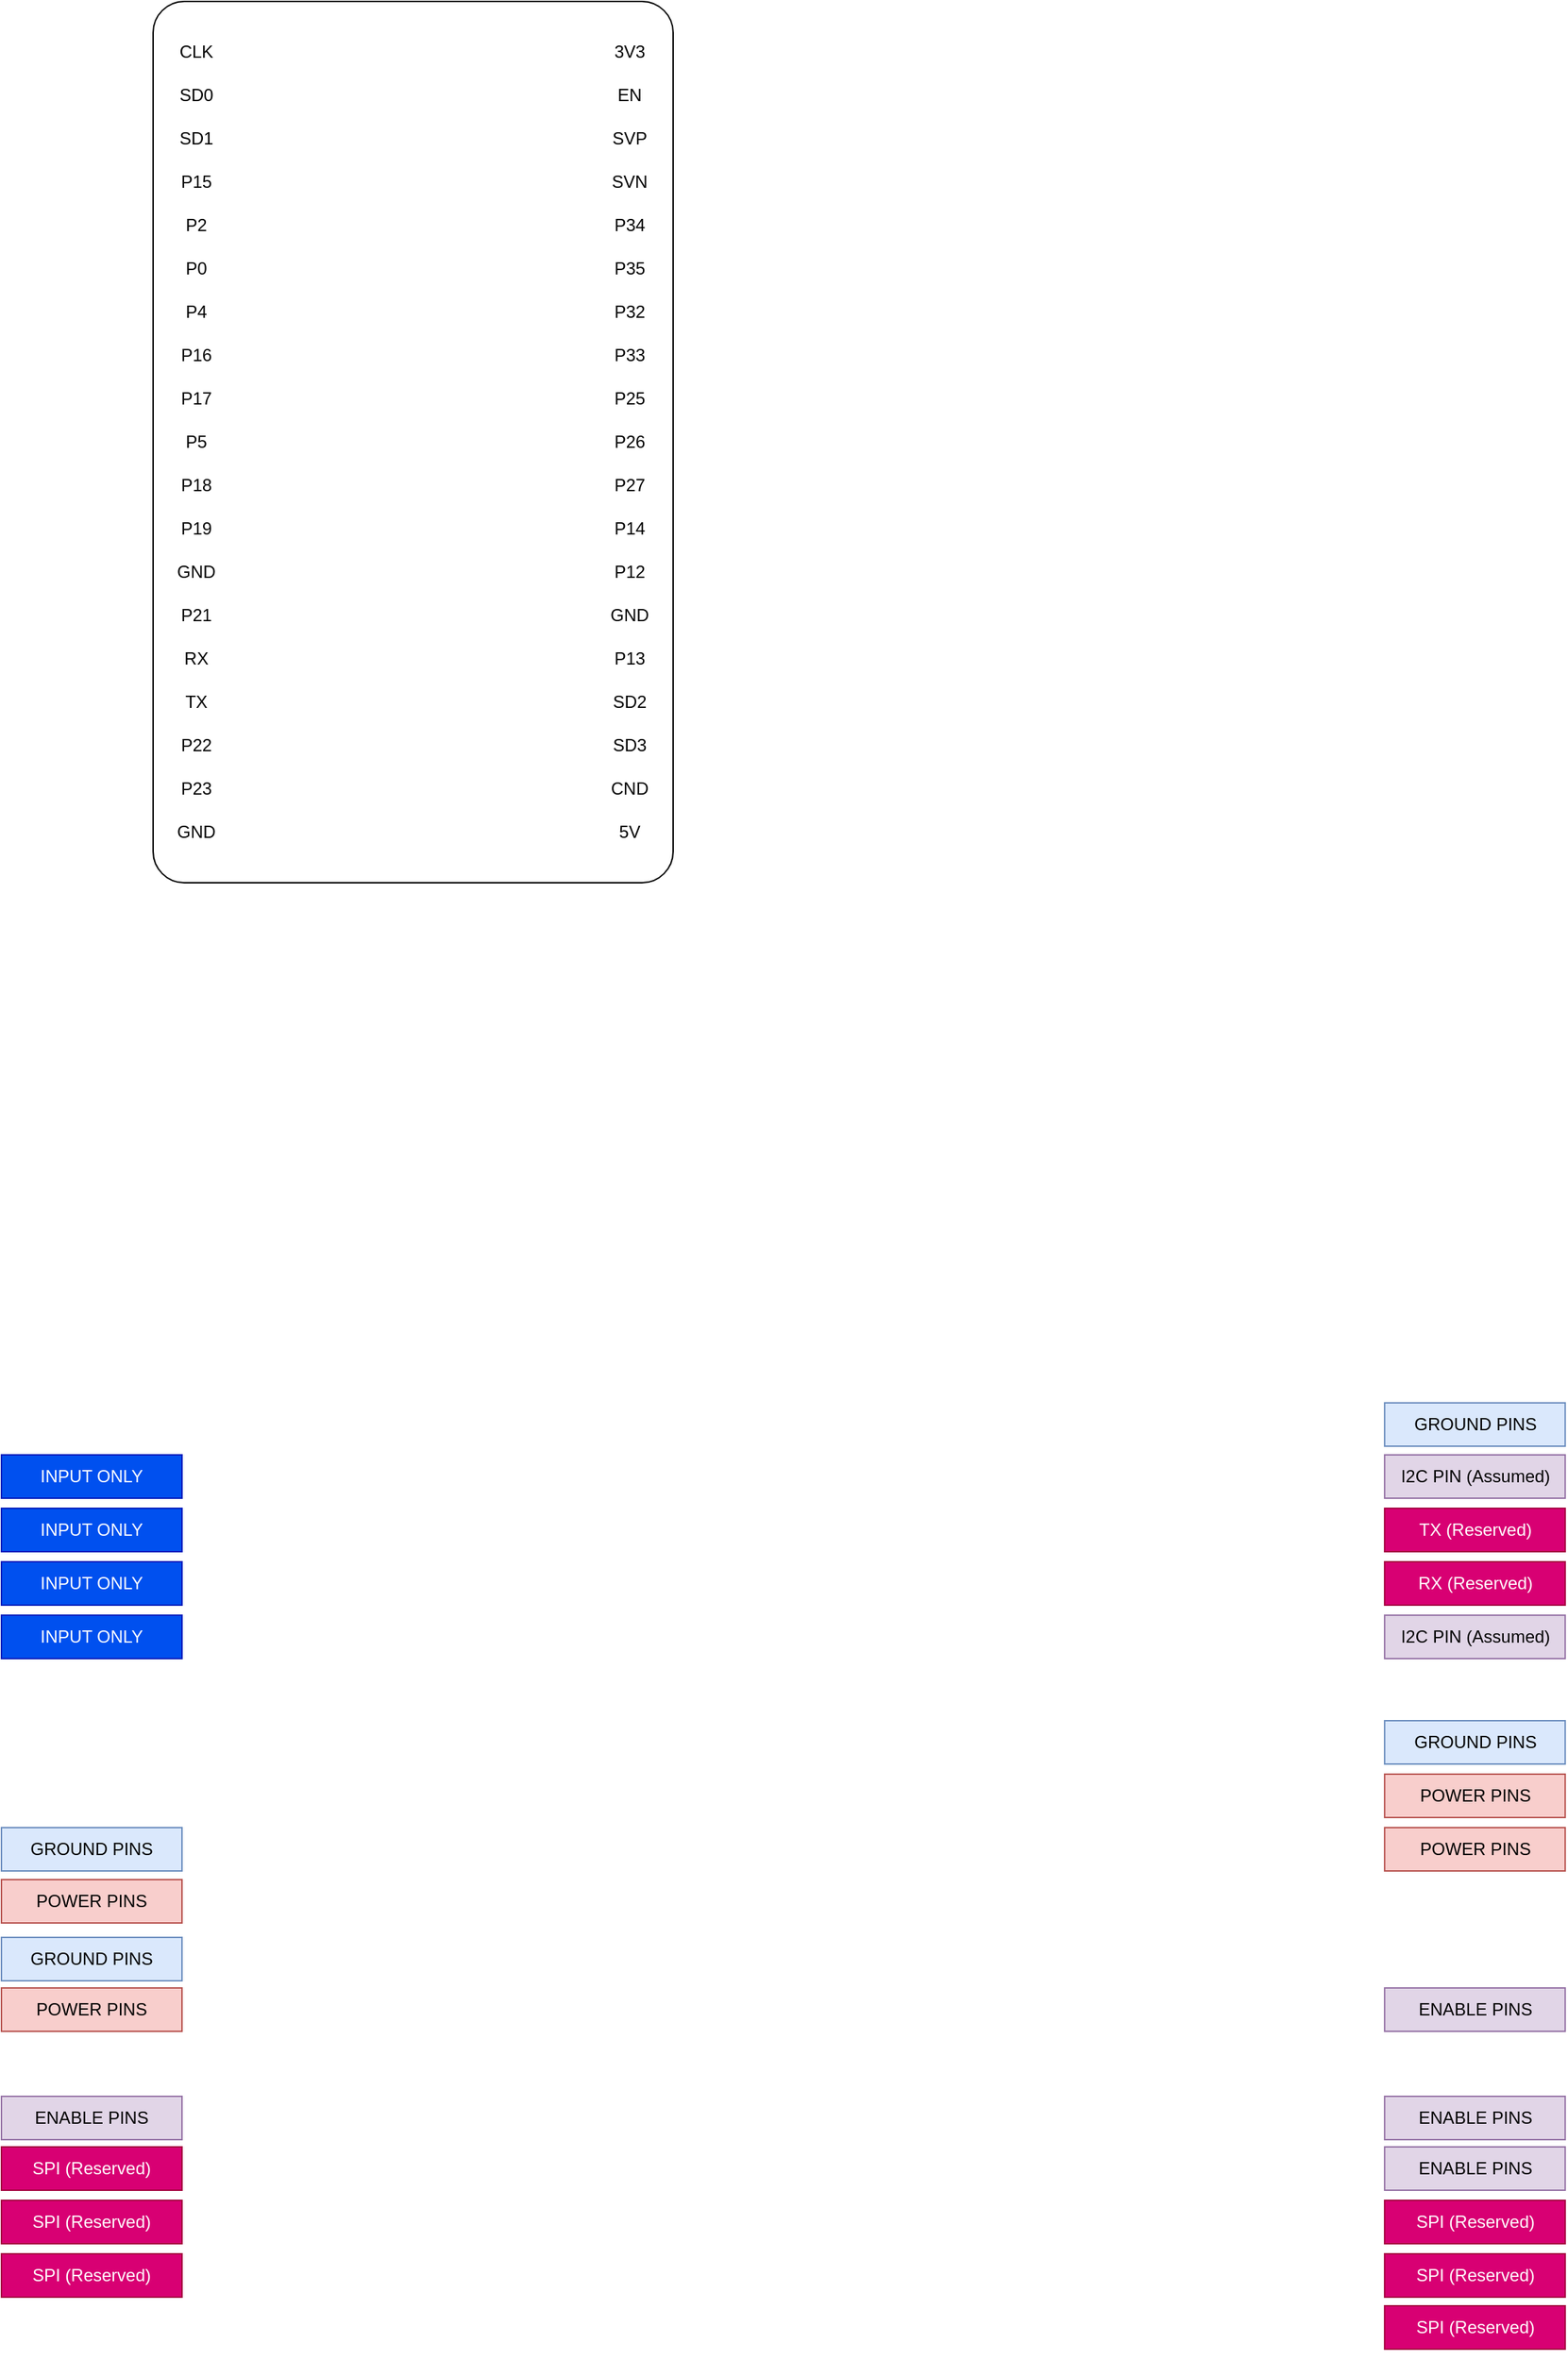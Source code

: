 <mxfile version="24.3.1" type="github">
  <diagram name="Page-1" id="Ndj4Han62RpZsEaXY1t7">
    <mxGraphModel dx="1366" dy="757" grid="1" gridSize="10" guides="1" tooltips="1" connect="1" arrows="1" fold="1" page="1" pageScale="1" pageWidth="850" pageHeight="1100" math="0" shadow="0">
      <root>
        <mxCell id="0" />
        <mxCell id="1" parent="0" />
        <mxCell id="M0wv-4VBMUWfz7l9fkuc-1" value="" style="rounded=1;whiteSpace=wrap;html=1;arcSize=6;" vertex="1" parent="1">
          <mxGeometry x="320" y="150" width="360" height="610" as="geometry" />
        </mxCell>
        <mxCell id="M0wv-4VBMUWfz7l9fkuc-3" value="CLK" style="text;html=1;align=center;verticalAlign=middle;whiteSpace=wrap;rounded=0;" vertex="1" parent="1">
          <mxGeometry x="320" y="170" width="60" height="30" as="geometry" />
        </mxCell>
        <mxCell id="M0wv-4VBMUWfz7l9fkuc-4" value="SD0" style="text;html=1;align=center;verticalAlign=middle;whiteSpace=wrap;rounded=0;" vertex="1" parent="1">
          <mxGeometry x="320" y="200" width="60" height="30" as="geometry" />
        </mxCell>
        <mxCell id="M0wv-4VBMUWfz7l9fkuc-5" value="SD1" style="text;html=1;align=center;verticalAlign=middle;whiteSpace=wrap;rounded=0;" vertex="1" parent="1">
          <mxGeometry x="320" y="230" width="60" height="30" as="geometry" />
        </mxCell>
        <mxCell id="M0wv-4VBMUWfz7l9fkuc-6" value="P15" style="text;html=1;align=center;verticalAlign=middle;whiteSpace=wrap;rounded=0;" vertex="1" parent="1">
          <mxGeometry x="320" y="260" width="60" height="30" as="geometry" />
        </mxCell>
        <mxCell id="M0wv-4VBMUWfz7l9fkuc-7" value="P2" style="text;html=1;align=center;verticalAlign=middle;whiteSpace=wrap;rounded=0;" vertex="1" parent="1">
          <mxGeometry x="320" y="290" width="60" height="30" as="geometry" />
        </mxCell>
        <mxCell id="M0wv-4VBMUWfz7l9fkuc-8" value="P0" style="text;html=1;align=center;verticalAlign=middle;whiteSpace=wrap;rounded=0;" vertex="1" parent="1">
          <mxGeometry x="320" y="320" width="60" height="30" as="geometry" />
        </mxCell>
        <mxCell id="M0wv-4VBMUWfz7l9fkuc-9" value="P4" style="text;html=1;align=center;verticalAlign=middle;whiteSpace=wrap;rounded=0;" vertex="1" parent="1">
          <mxGeometry x="320" y="350" width="60" height="30" as="geometry" />
        </mxCell>
        <mxCell id="M0wv-4VBMUWfz7l9fkuc-11" value="P16" style="text;html=1;align=center;verticalAlign=middle;whiteSpace=wrap;rounded=0;" vertex="1" parent="1">
          <mxGeometry x="320" y="380" width="60" height="30" as="geometry" />
        </mxCell>
        <mxCell id="M0wv-4VBMUWfz7l9fkuc-12" value="&lt;div&gt;P17&lt;/div&gt;" style="text;html=1;align=center;verticalAlign=middle;whiteSpace=wrap;rounded=0;" vertex="1" parent="1">
          <mxGeometry x="320" y="410" width="60" height="30" as="geometry" />
        </mxCell>
        <mxCell id="M0wv-4VBMUWfz7l9fkuc-13" value="&lt;div&gt;P5&lt;/div&gt;" style="text;html=1;align=center;verticalAlign=middle;whiteSpace=wrap;rounded=0;" vertex="1" parent="1">
          <mxGeometry x="320" y="440" width="60" height="30" as="geometry" />
        </mxCell>
        <mxCell id="M0wv-4VBMUWfz7l9fkuc-14" value="P18" style="text;html=1;align=center;verticalAlign=middle;whiteSpace=wrap;rounded=0;" vertex="1" parent="1">
          <mxGeometry x="320" y="470" width="60" height="30" as="geometry" />
        </mxCell>
        <mxCell id="M0wv-4VBMUWfz7l9fkuc-15" value="P19" style="text;html=1;align=center;verticalAlign=middle;whiteSpace=wrap;rounded=0;" vertex="1" parent="1">
          <mxGeometry x="320" y="500" width="60" height="30" as="geometry" />
        </mxCell>
        <mxCell id="M0wv-4VBMUWfz7l9fkuc-16" value="GND" style="text;html=1;align=center;verticalAlign=middle;whiteSpace=wrap;rounded=0;" vertex="1" parent="1">
          <mxGeometry x="320" y="530" width="60" height="30" as="geometry" />
        </mxCell>
        <mxCell id="M0wv-4VBMUWfz7l9fkuc-17" value="P21" style="text;html=1;align=center;verticalAlign=middle;whiteSpace=wrap;rounded=0;" vertex="1" parent="1">
          <mxGeometry x="320" y="560" width="60" height="30" as="geometry" />
        </mxCell>
        <mxCell id="M0wv-4VBMUWfz7l9fkuc-18" value="RX" style="text;html=1;align=center;verticalAlign=middle;whiteSpace=wrap;rounded=0;" vertex="1" parent="1">
          <mxGeometry x="320" y="590" width="60" height="30" as="geometry" />
        </mxCell>
        <mxCell id="M0wv-4VBMUWfz7l9fkuc-19" value="TX" style="text;html=1;align=center;verticalAlign=middle;whiteSpace=wrap;rounded=0;" vertex="1" parent="1">
          <mxGeometry x="320" y="620" width="60" height="30" as="geometry" />
        </mxCell>
        <mxCell id="M0wv-4VBMUWfz7l9fkuc-20" value="P22" style="text;html=1;align=center;verticalAlign=middle;whiteSpace=wrap;rounded=0;" vertex="1" parent="1">
          <mxGeometry x="320" y="650" width="60" height="30" as="geometry" />
        </mxCell>
        <mxCell id="M0wv-4VBMUWfz7l9fkuc-21" value="P23" style="text;html=1;align=center;verticalAlign=middle;whiteSpace=wrap;rounded=0;" vertex="1" parent="1">
          <mxGeometry x="320" y="680" width="60" height="30" as="geometry" />
        </mxCell>
        <mxCell id="M0wv-4VBMUWfz7l9fkuc-22" value="GND" style="text;html=1;align=center;verticalAlign=middle;whiteSpace=wrap;rounded=0;" vertex="1" parent="1">
          <mxGeometry x="320" y="710" width="60" height="30" as="geometry" />
        </mxCell>
        <mxCell id="M0wv-4VBMUWfz7l9fkuc-23" value="3V3" style="text;html=1;align=center;verticalAlign=middle;whiteSpace=wrap;rounded=0;" vertex="1" parent="1">
          <mxGeometry x="620" y="170" width="60" height="30" as="geometry" />
        </mxCell>
        <mxCell id="M0wv-4VBMUWfz7l9fkuc-24" value="EN" style="text;html=1;align=center;verticalAlign=middle;whiteSpace=wrap;rounded=0;" vertex="1" parent="1">
          <mxGeometry x="620" y="200" width="60" height="30" as="geometry" />
        </mxCell>
        <mxCell id="M0wv-4VBMUWfz7l9fkuc-25" value="SVP" style="text;html=1;align=center;verticalAlign=middle;whiteSpace=wrap;rounded=0;" vertex="1" parent="1">
          <mxGeometry x="620" y="230" width="60" height="30" as="geometry" />
        </mxCell>
        <mxCell id="M0wv-4VBMUWfz7l9fkuc-26" value="SVN" style="text;html=1;align=center;verticalAlign=middle;whiteSpace=wrap;rounded=0;" vertex="1" parent="1">
          <mxGeometry x="620" y="260" width="60" height="30" as="geometry" />
        </mxCell>
        <mxCell id="M0wv-4VBMUWfz7l9fkuc-27" value="P34" style="text;html=1;align=center;verticalAlign=middle;whiteSpace=wrap;rounded=0;" vertex="1" parent="1">
          <mxGeometry x="620" y="290" width="60" height="30" as="geometry" />
        </mxCell>
        <mxCell id="M0wv-4VBMUWfz7l9fkuc-28" value="P35" style="text;html=1;align=center;verticalAlign=middle;whiteSpace=wrap;rounded=0;" vertex="1" parent="1">
          <mxGeometry x="620" y="320" width="60" height="30" as="geometry" />
        </mxCell>
        <mxCell id="M0wv-4VBMUWfz7l9fkuc-29" value="P32" style="text;html=1;align=center;verticalAlign=middle;whiteSpace=wrap;rounded=0;" vertex="1" parent="1">
          <mxGeometry x="620" y="350" width="60" height="30" as="geometry" />
        </mxCell>
        <mxCell id="M0wv-4VBMUWfz7l9fkuc-30" value="P33" style="text;html=1;align=center;verticalAlign=middle;whiteSpace=wrap;rounded=0;" vertex="1" parent="1">
          <mxGeometry x="620" y="380" width="60" height="30" as="geometry" />
        </mxCell>
        <mxCell id="M0wv-4VBMUWfz7l9fkuc-31" value="P25" style="text;html=1;align=center;verticalAlign=middle;whiteSpace=wrap;rounded=0;" vertex="1" parent="1">
          <mxGeometry x="620" y="410" width="60" height="30" as="geometry" />
        </mxCell>
        <mxCell id="M0wv-4VBMUWfz7l9fkuc-32" value="P26" style="text;html=1;align=center;verticalAlign=middle;whiteSpace=wrap;rounded=0;" vertex="1" parent="1">
          <mxGeometry x="620" y="440" width="60" height="30" as="geometry" />
        </mxCell>
        <mxCell id="M0wv-4VBMUWfz7l9fkuc-33" value="P27" style="text;html=1;align=center;verticalAlign=middle;whiteSpace=wrap;rounded=0;" vertex="1" parent="1">
          <mxGeometry x="620" y="470" width="60" height="30" as="geometry" />
        </mxCell>
        <mxCell id="M0wv-4VBMUWfz7l9fkuc-34" value="P14" style="text;html=1;align=center;verticalAlign=middle;whiteSpace=wrap;rounded=0;" vertex="1" parent="1">
          <mxGeometry x="620" y="500" width="60" height="30" as="geometry" />
        </mxCell>
        <mxCell id="M0wv-4VBMUWfz7l9fkuc-35" value="P12" style="text;html=1;align=center;verticalAlign=middle;whiteSpace=wrap;rounded=0;" vertex="1" parent="1">
          <mxGeometry x="620" y="530" width="60" height="30" as="geometry" />
        </mxCell>
        <mxCell id="M0wv-4VBMUWfz7l9fkuc-36" value="GND" style="text;html=1;align=center;verticalAlign=middle;whiteSpace=wrap;rounded=0;" vertex="1" parent="1">
          <mxGeometry x="620" y="560" width="60" height="30" as="geometry" />
        </mxCell>
        <mxCell id="M0wv-4VBMUWfz7l9fkuc-37" value="P13" style="text;html=1;align=center;verticalAlign=middle;whiteSpace=wrap;rounded=0;" vertex="1" parent="1">
          <mxGeometry x="620" y="590" width="60" height="30" as="geometry" />
        </mxCell>
        <mxCell id="M0wv-4VBMUWfz7l9fkuc-38" value="SD2" style="text;html=1;align=center;verticalAlign=middle;whiteSpace=wrap;rounded=0;" vertex="1" parent="1">
          <mxGeometry x="620" y="620" width="60" height="30" as="geometry" />
        </mxCell>
        <mxCell id="M0wv-4VBMUWfz7l9fkuc-39" value="SD3" style="text;html=1;align=center;verticalAlign=middle;whiteSpace=wrap;rounded=0;" vertex="1" parent="1">
          <mxGeometry x="620" y="650" width="60" height="30" as="geometry" />
        </mxCell>
        <mxCell id="M0wv-4VBMUWfz7l9fkuc-40" value="CND" style="text;html=1;align=center;verticalAlign=middle;whiteSpace=wrap;rounded=0;" vertex="1" parent="1">
          <mxGeometry x="620" y="680" width="60" height="30" as="geometry" />
        </mxCell>
        <mxCell id="M0wv-4VBMUWfz7l9fkuc-41" value="5V" style="text;html=1;align=center;verticalAlign=middle;whiteSpace=wrap;rounded=0;" vertex="1" parent="1">
          <mxGeometry x="620" y="710" width="60" height="30" as="geometry" />
        </mxCell>
        <mxCell id="M0wv-4VBMUWfz7l9fkuc-43" value="" style="shape=image;verticalLabelPosition=bottom;labelBackgroundColor=default;verticalAlign=top;aspect=fixed;imageAspect=0;image=https://m.media-amazon.com/images/I/61afDc5iOYL._AC_SL1001_.jpg;clipPath=inset(49.66% 21.67% 4.39% 26%);" vertex="1" parent="1">
          <mxGeometry x="340" y="1060" width="832.574" height="721.263" as="geometry" />
        </mxCell>
        <mxCell id="M0wv-4VBMUWfz7l9fkuc-44" value="GROUND PINS" style="text;html=1;align=center;verticalAlign=middle;whiteSpace=wrap;rounded=0;fillColor=#dae8fc;strokeColor=#6c8ebf;" vertex="1" parent="1">
          <mxGeometry x="215" y="1414" width="125" height="30" as="geometry" />
        </mxCell>
        <mxCell id="M0wv-4VBMUWfz7l9fkuc-45" value="GROUND PINS" style="text;html=1;align=center;verticalAlign=middle;whiteSpace=wrap;rounded=0;fillColor=#dae8fc;strokeColor=#6c8ebf;" vertex="1" parent="1">
          <mxGeometry x="215" y="1490" width="125" height="30" as="geometry" />
        </mxCell>
        <mxCell id="M0wv-4VBMUWfz7l9fkuc-46" value="GROUND PINS" style="text;html=1;align=center;verticalAlign=middle;whiteSpace=wrap;rounded=0;fillColor=#dae8fc;strokeColor=#6c8ebf;" vertex="1" parent="1">
          <mxGeometry x="1172.57" y="1120" width="125" height="30" as="geometry" />
        </mxCell>
        <mxCell id="M0wv-4VBMUWfz7l9fkuc-47" value="GROUND PINS" style="text;html=1;align=center;verticalAlign=middle;whiteSpace=wrap;rounded=0;fillColor=#dae8fc;strokeColor=#6c8ebf;" vertex="1" parent="1">
          <mxGeometry x="1172.57" y="1340" width="125" height="30" as="geometry" />
        </mxCell>
        <mxCell id="M0wv-4VBMUWfz7l9fkuc-48" value="POWER PINS" style="text;html=1;align=center;verticalAlign=middle;whiteSpace=wrap;rounded=0;fillColor=#f8cecc;strokeColor=#b85450;" vertex="1" parent="1">
          <mxGeometry x="215.0" y="1450" width="125" height="30" as="geometry" />
        </mxCell>
        <mxCell id="M0wv-4VBMUWfz7l9fkuc-49" value="POWER PINS" style="text;html=1;align=center;verticalAlign=middle;whiteSpace=wrap;rounded=0;fillColor=#f8cecc;strokeColor=#b85450;" vertex="1" parent="1">
          <mxGeometry x="215.0" y="1525" width="125" height="30" as="geometry" />
        </mxCell>
        <mxCell id="M0wv-4VBMUWfz7l9fkuc-50" value="POWER PINS" style="text;html=1;align=center;verticalAlign=middle;whiteSpace=wrap;rounded=0;fillColor=#f8cecc;strokeColor=#b85450;" vertex="1" parent="1">
          <mxGeometry x="1172.57" y="1414" width="125" height="30" as="geometry" />
        </mxCell>
        <mxCell id="M0wv-4VBMUWfz7l9fkuc-51" value="POWER PINS" style="text;html=1;align=center;verticalAlign=middle;whiteSpace=wrap;rounded=0;fillColor=#f8cecc;strokeColor=#b85450;" vertex="1" parent="1">
          <mxGeometry x="1172.57" y="1377" width="125" height="30" as="geometry" />
        </mxCell>
        <mxCell id="M0wv-4VBMUWfz7l9fkuc-52" value="ENABLE PINS" style="text;html=1;align=center;verticalAlign=middle;whiteSpace=wrap;rounded=0;fillColor=#e1d5e7;strokeColor=#9673a6;" vertex="1" parent="1">
          <mxGeometry x="1172.57" y="1525" width="125" height="30" as="geometry" />
        </mxCell>
        <mxCell id="M0wv-4VBMUWfz7l9fkuc-53" value="ENABLE PINS" style="text;html=1;align=center;verticalAlign=middle;whiteSpace=wrap;rounded=0;fillColor=#e1d5e7;strokeColor=#9673a6;" vertex="1" parent="1">
          <mxGeometry x="215.0" y="1600" width="125" height="30" as="geometry" />
        </mxCell>
        <mxCell id="M0wv-4VBMUWfz7l9fkuc-54" value="ENABLE PINS" style="text;html=1;align=center;verticalAlign=middle;whiteSpace=wrap;rounded=0;fillColor=#e1d5e7;strokeColor=#9673a6;" vertex="1" parent="1">
          <mxGeometry x="1172.57" y="1600" width="125" height="30" as="geometry" />
        </mxCell>
        <mxCell id="M0wv-4VBMUWfz7l9fkuc-55" value="ENABLE PINS" style="text;html=1;align=center;verticalAlign=middle;whiteSpace=wrap;rounded=0;fillColor=#e1d5e7;strokeColor=#9673a6;" vertex="1" parent="1">
          <mxGeometry x="1172.57" y="1635" width="125" height="30" as="geometry" />
        </mxCell>
        <mxCell id="M0wv-4VBMUWfz7l9fkuc-56" value="I2C PIN (Assumed)" style="text;html=1;align=center;verticalAlign=middle;whiteSpace=wrap;rounded=0;fillColor=#e1d5e7;strokeColor=#9673a6;" vertex="1" parent="1">
          <mxGeometry x="1172.57" y="1156" width="125" height="30" as="geometry" />
        </mxCell>
        <mxCell id="M0wv-4VBMUWfz7l9fkuc-57" value="I2C PIN (Assumed)" style="text;html=1;align=center;verticalAlign=middle;whiteSpace=wrap;rounded=0;fillColor=#e1d5e7;strokeColor=#9673a6;" vertex="1" parent="1">
          <mxGeometry x="1172.57" y="1267" width="125" height="30" as="geometry" />
        </mxCell>
        <mxCell id="M0wv-4VBMUWfz7l9fkuc-58" value="TX (Reserved)" style="text;html=1;align=center;verticalAlign=middle;whiteSpace=wrap;rounded=0;fillColor=#d80073;strokeColor=#A50040;fontColor=#ffffff;" vertex="1" parent="1">
          <mxGeometry x="1172.57" y="1193" width="125" height="30" as="geometry" />
        </mxCell>
        <mxCell id="M0wv-4VBMUWfz7l9fkuc-59" value="RX (Reserved)" style="text;html=1;align=center;verticalAlign=middle;whiteSpace=wrap;rounded=0;fillColor=#d80073;strokeColor=#A50040;fontColor=#ffffff;" vertex="1" parent="1">
          <mxGeometry x="1172.57" y="1230" width="125" height="30" as="geometry" />
        </mxCell>
        <mxCell id="M0wv-4VBMUWfz7l9fkuc-60" value="SPI (Reserved)" style="text;html=1;align=center;verticalAlign=middle;whiteSpace=wrap;rounded=0;fillColor=#d80073;strokeColor=#A50040;fontColor=#ffffff;" vertex="1" parent="1">
          <mxGeometry x="1172.57" y="1745" width="125" height="30" as="geometry" />
        </mxCell>
        <mxCell id="M0wv-4VBMUWfz7l9fkuc-61" value="SPI (Reserved)" style="text;html=1;align=center;verticalAlign=middle;whiteSpace=wrap;rounded=0;fillColor=#d80073;strokeColor=#A50040;fontColor=#ffffff;" vertex="1" parent="1">
          <mxGeometry x="1172.57" y="1709" width="125" height="30" as="geometry" />
        </mxCell>
        <mxCell id="M0wv-4VBMUWfz7l9fkuc-62" value="SPI (Reserved)" style="text;html=1;align=center;verticalAlign=middle;whiteSpace=wrap;rounded=0;fillColor=#d80073;strokeColor=#A50040;fontColor=#ffffff;" vertex="1" parent="1">
          <mxGeometry x="1172.57" y="1672" width="125" height="30" as="geometry" />
        </mxCell>
        <mxCell id="M0wv-4VBMUWfz7l9fkuc-63" value="SPI (Reserved)" style="text;html=1;align=center;verticalAlign=middle;whiteSpace=wrap;rounded=0;fillColor=#d80073;strokeColor=#A50040;fontColor=#ffffff;" vertex="1" parent="1">
          <mxGeometry x="215.0" y="1635" width="125" height="30" as="geometry" />
        </mxCell>
        <mxCell id="M0wv-4VBMUWfz7l9fkuc-64" value="SPI (Reserved)" style="text;html=1;align=center;verticalAlign=middle;whiteSpace=wrap;rounded=0;fillColor=#d80073;strokeColor=#A50040;fontColor=#ffffff;" vertex="1" parent="1">
          <mxGeometry x="215.0" y="1672" width="125" height="30" as="geometry" />
        </mxCell>
        <mxCell id="M0wv-4VBMUWfz7l9fkuc-65" value="SPI (Reserved)" style="text;html=1;align=center;verticalAlign=middle;whiteSpace=wrap;rounded=0;fillColor=#d80073;strokeColor=#A50040;fontColor=#ffffff;" vertex="1" parent="1">
          <mxGeometry x="215.0" y="1709" width="125" height="30" as="geometry" />
        </mxCell>
        <mxCell id="M0wv-4VBMUWfz7l9fkuc-66" value="INPUT ONLY" style="text;html=1;align=center;verticalAlign=middle;whiteSpace=wrap;rounded=0;fillColor=#0050ef;strokeColor=#001DBC;fontColor=#ffffff;" vertex="1" parent="1">
          <mxGeometry x="215.0" y="1230" width="125" height="30" as="geometry" />
        </mxCell>
        <mxCell id="M0wv-4VBMUWfz7l9fkuc-67" value="INPUT ONLY" style="text;html=1;align=center;verticalAlign=middle;whiteSpace=wrap;rounded=0;fillColor=#0050ef;strokeColor=#001DBC;fontColor=#ffffff;" vertex="1" parent="1">
          <mxGeometry x="215.0" y="1193" width="125" height="30" as="geometry" />
        </mxCell>
        <mxCell id="M0wv-4VBMUWfz7l9fkuc-68" value="INPUT ONLY" style="text;html=1;align=center;verticalAlign=middle;whiteSpace=wrap;rounded=0;fillColor=#0050ef;strokeColor=#001DBC;fontColor=#ffffff;" vertex="1" parent="1">
          <mxGeometry x="215.0" y="1156" width="125" height="30" as="geometry" />
        </mxCell>
        <mxCell id="M0wv-4VBMUWfz7l9fkuc-69" value="INPUT ONLY" style="text;html=1;align=center;verticalAlign=middle;whiteSpace=wrap;rounded=0;fillColor=#0050ef;strokeColor=#001DBC;fontColor=#ffffff;" vertex="1" parent="1">
          <mxGeometry x="215.0" y="1267" width="125" height="30" as="geometry" />
        </mxCell>
      </root>
    </mxGraphModel>
  </diagram>
</mxfile>
